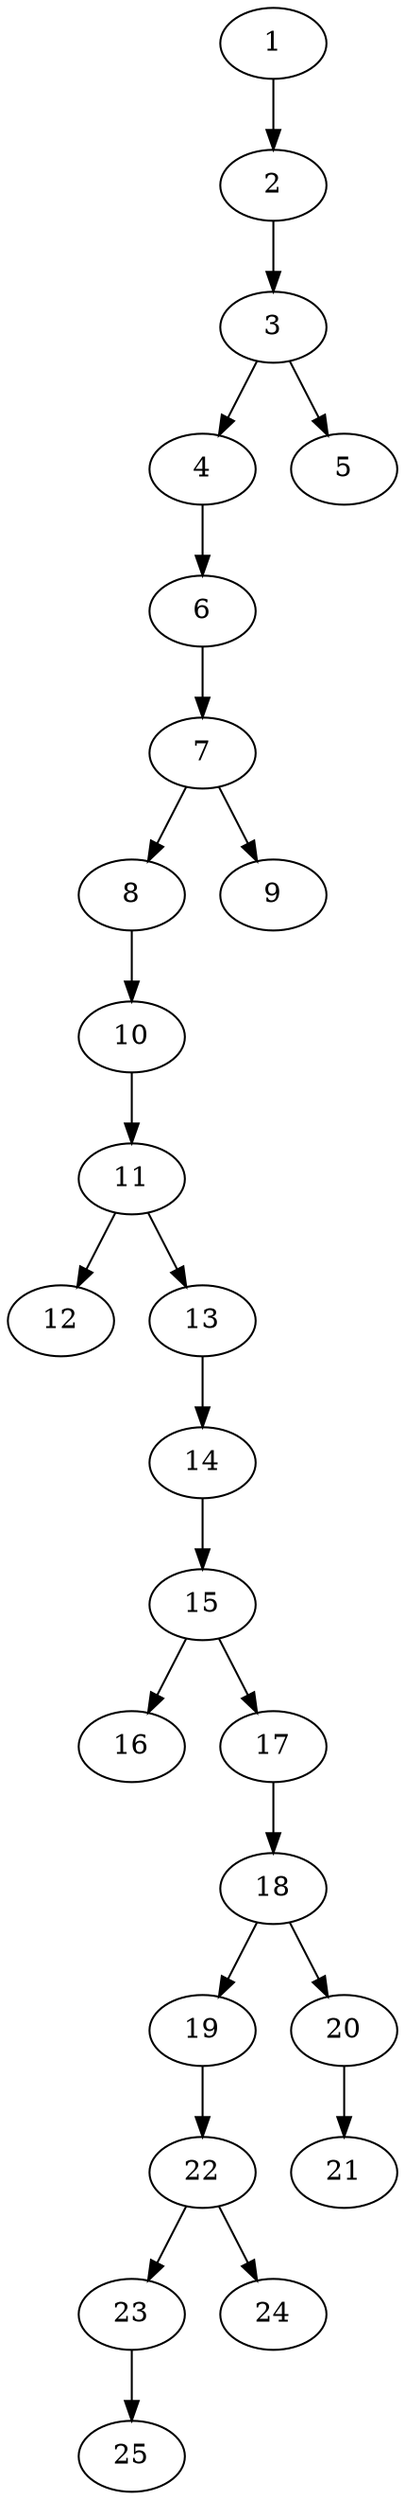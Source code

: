 // DAG automatically generated by daggen at Thu Oct  3 14:00:39 2019
// ./daggen --dot -n 25 --ccr 0.4 --fat 0.3 --regular 0.5 --density 0.5 --mindata 5242880 --maxdata 52428800 
digraph G {
  1 [size="13724160", alpha="0.10", expect_size="5489664"] 
  1 -> 2 [size ="5489664"]
  2 [size="106224640", alpha="0.00", expect_size="42489856"] 
  2 -> 3 [size ="42489856"]
  3 [size="103124480", alpha="0.05", expect_size="41249792"] 
  3 -> 4 [size ="41249792"]
  3 -> 5 [size ="41249792"]
  4 [size="31191040", alpha="0.16", expect_size="12476416"] 
  4 -> 6 [size ="12476416"]
  5 [size="119526400", alpha="0.03", expect_size="47810560"] 
  6 [size="47928320", alpha="0.04", expect_size="19171328"] 
  6 -> 7 [size ="19171328"]
  7 [size="52533760", alpha="0.06", expect_size="21013504"] 
  7 -> 8 [size ="21013504"]
  7 -> 9 [size ="21013504"]
  8 [size="68331520", alpha="0.11", expect_size="27332608"] 
  8 -> 10 [size ="27332608"]
  9 [size="108154880", alpha="0.12", expect_size="43261952"] 
  10 [size="76162560", alpha="0.08", expect_size="30465024"] 
  10 -> 11 [size ="30465024"]
  11 [size="59348480", alpha="0.00", expect_size="23739392"] 
  11 -> 12 [size ="23739392"]
  11 -> 13 [size ="23739392"]
  12 [size="119877120", alpha="0.14", expect_size="47950848"] 
  13 [size="120399360", alpha="0.01", expect_size="48159744"] 
  13 -> 14 [size ="48159744"]
  14 [size="33789440", alpha="0.18", expect_size="13515776"] 
  14 -> 15 [size ="13515776"]
  15 [size="125329920", alpha="0.05", expect_size="50131968"] 
  15 -> 16 [size ="50131968"]
  15 -> 17 [size ="50131968"]
  16 [size="24977920", alpha="0.09", expect_size="9991168"] 
  17 [size="50649600", alpha="0.09", expect_size="20259840"] 
  17 -> 18 [size ="20259840"]
  18 [size="88437760", alpha="0.02", expect_size="35375104"] 
  18 -> 19 [size ="35375104"]
  18 -> 20 [size ="35375104"]
  19 [size="36510720", alpha="0.06", expect_size="14604288"] 
  19 -> 22 [size ="14604288"]
  20 [size="106181120", alpha="0.01", expect_size="42472448"] 
  20 -> 21 [size ="42472448"]
  21 [size="36280320", alpha="0.16", expect_size="14512128"] 
  22 [size="37043200", alpha="0.07", expect_size="14817280"] 
  22 -> 23 [size ="14817280"]
  22 -> 24 [size ="14817280"]
  23 [size="121666560", alpha="0.13", expect_size="48666624"] 
  23 -> 25 [size ="48666624"]
  24 [size="130234880", alpha="0.02", expect_size="52093952"] 
  25 [size="120796160", alpha="0.09", expect_size="48318464"] 
}
